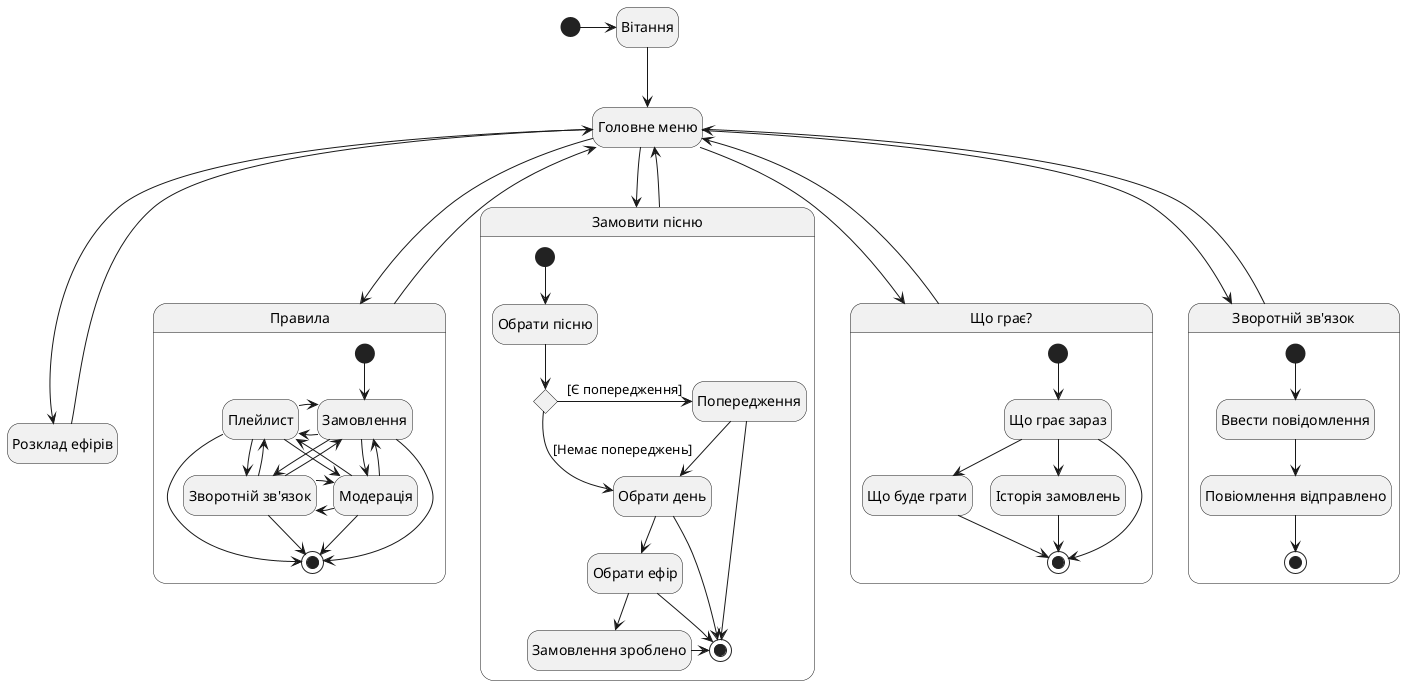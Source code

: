 @startuml

hide empty description



state "Вітання" as start
state "Головне меню" as menu
state "Розклад ефірів" as timetable


[*] -> start

start --> menu

menu --> rules
menu --> order
menu --> playlist
menu --> feedback
menu --> timetable


rules -up-> menu
order --> menu
playlist --> menu
feedback --> menu
timetable --> menu


state "Замовити пісню" as order {
    state "Обрати пісню" as choice_song
    state "Обрати день" as choice_day
    state "Обрати ефір" as choice_time
    state "Замовлення зроблено" as order_success
    state "Попередження" as warning

    state c <<choice>>

    [*] --> choice_song

    choice_song --> c

    c -> warning : [Є попередження]
    c --> choice_day : [Немає попереджень]

    warning --> choice_day
    warning -> [*]

    choice_day --> choice_time
    choice_time --> order_success

    choice_day -> [*]
    choice_time -> [*]
    order_success -> [*]
}


state "Правила" as rules {
    state "Замовлення" as r_order
    state "Модерація" as r_moder
    state "Плейлист" as r_play
    state "Зворотній зв'язок" as r_feed

    [*] --> r_order

    r_order --> r_moder
    r_order -> r_play
    r_order -> r_feed

    r_moder -> r_order
    r_moder -> r_play
    r_moder -> r_feed

    r_play -> r_order
    r_play -> r_moder
    r_play -> r_feed

    r_feed --> r_play
    r_feed -> r_order
    r_feed -> r_moder

    r_feed --> [*]
    r_order --> [*]
    r_play --> [*]
    r_moder --> [*]

}

state "Що грає?" as playlist {
    state "Що грає зараз" as pl_now
    state "Що буде грати" as pl_next
    state "Історія замовлень" as pl_prev

    [*] --> pl_now
    pl_now --> pl_next
    pl_now --> pl_prev

    pl_next --> [*]
    pl_prev --> [*]
    pl_now --> [*]
}

state "Зворотній зв'язок" as feedback {
    state "Ввести повідомлення" as fb_st
    state "Повіомлення відправлено" as fb_ok

    [*] --> fb_st
    fb_st --> fb_ok
    fb_ok --> [*]
}


@enduml